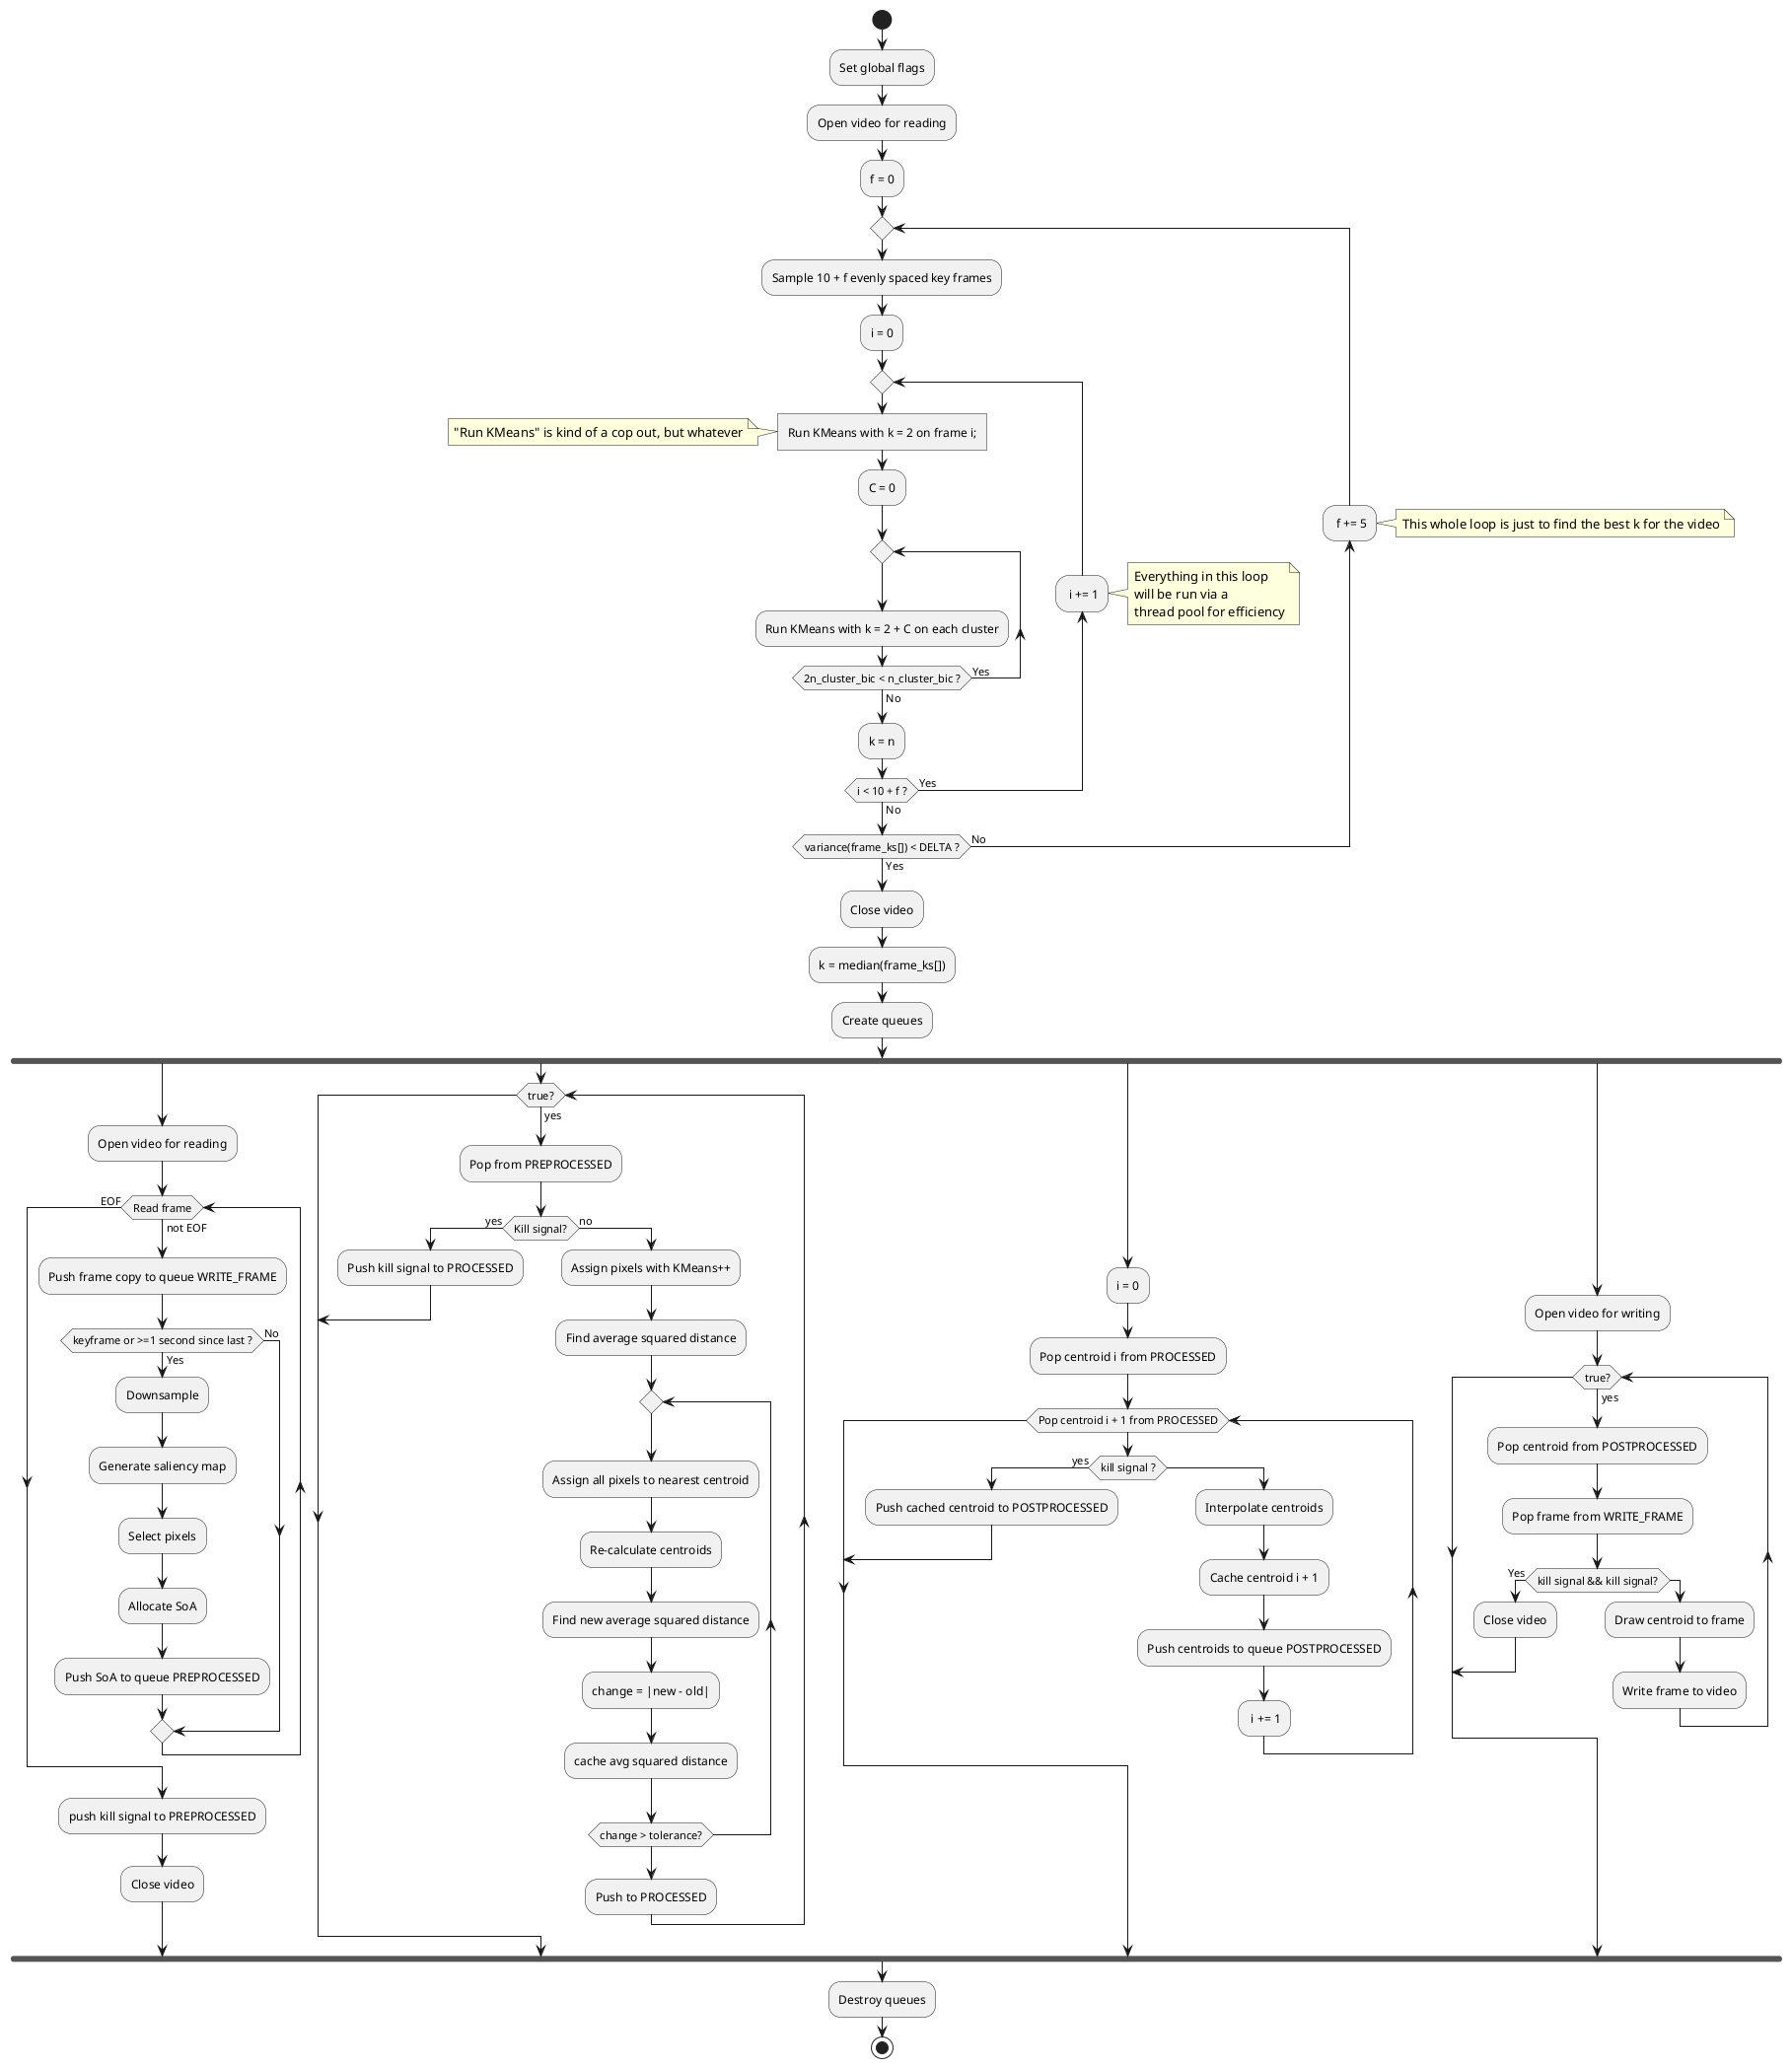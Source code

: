 @startuml
start
:Set global flags;
:Open video for reading;
:f = 0;
repeat
:Sample 10 + f evenly spaced key frames;
:i = 0;
repeat
:Run KMeans with k = 2 on frame i;]
note left
"Run KMeans" is kind of a cop out, but whatever
end note
:C = 0;
repeat
:Run KMeans with k = 2 + C on each cluster;
repeat while (2n_cluster_bic < n_cluster_bic ?) is (Yes) not (No)
:k = n;
backward: i += 1;
note right
Everything in this loop
will be run via a
thread pool for efficiency
end note
repeat while (i < 10 + f ?) is (Yes) not (No)
backward: f += 5;
note right
This whole loop is just to find the best k for the video
end note
repeat while (variance(frame_ks[]) < DELTA ?) is (No) not (Yes)
:Close video;
:k = median(frame_ks[]);
:Create queues;

fork
:Open video for reading;
while (Read frame) is (not EOF)
:Push frame copy to queue WRITE_FRAME;
if (keyframe or >=1 second since last ?) then (Yes)
:Downsample;
:Generate saliency map;
:Select pixels;
:Allocate SoA;
:Push SoA to queue PREPROCESSED;
else (No)
endif
endwhile (EOF)
:push kill signal to PREPROCESSED;
:Close video;

fork again
while (true?) is (yes)
:Pop from PREPROCESSED;
if (Kill signal?) then (yes)
:Push kill signal to PROCESSED;
break
else (no)
:Assign pixels with KMeans++;
:Find average squared distance;

repeat
:Assign all pixels to nearest centroid;
:Re-calculate centroids;
:Find new average squared distance;
:change = |new - old|;
:cache avg squared distance;
repeat while (change > tolerance?)

:Push to PROCESSED;
endif
endwhile

fork again
:i = 0;
:Pop centroid i from PROCESSED;
while (Pop centroid i + 1 from PROCESSED)
if (kill signal ?) then (yes)
:Push cached centroid to POSTPROCESSED;
break
else
:Interpolate centroids;
:Cache centroid i + 1;
:Push centroids to queue POSTPROCESSED;
: i += 1;
endif
endwhile

fork again
:Open video for writing;
while (true?) is (yes)
:Pop centroid from POSTPROCESSED;
:Pop frame from WRITE_FRAME;
if (kill signal && kill signal?) then (Yes)
:Close video;
break
else
:Draw centroid to frame;
:Write frame to video;
endif
endwhile

end fork
:Destroy queues;
stop
@enduml